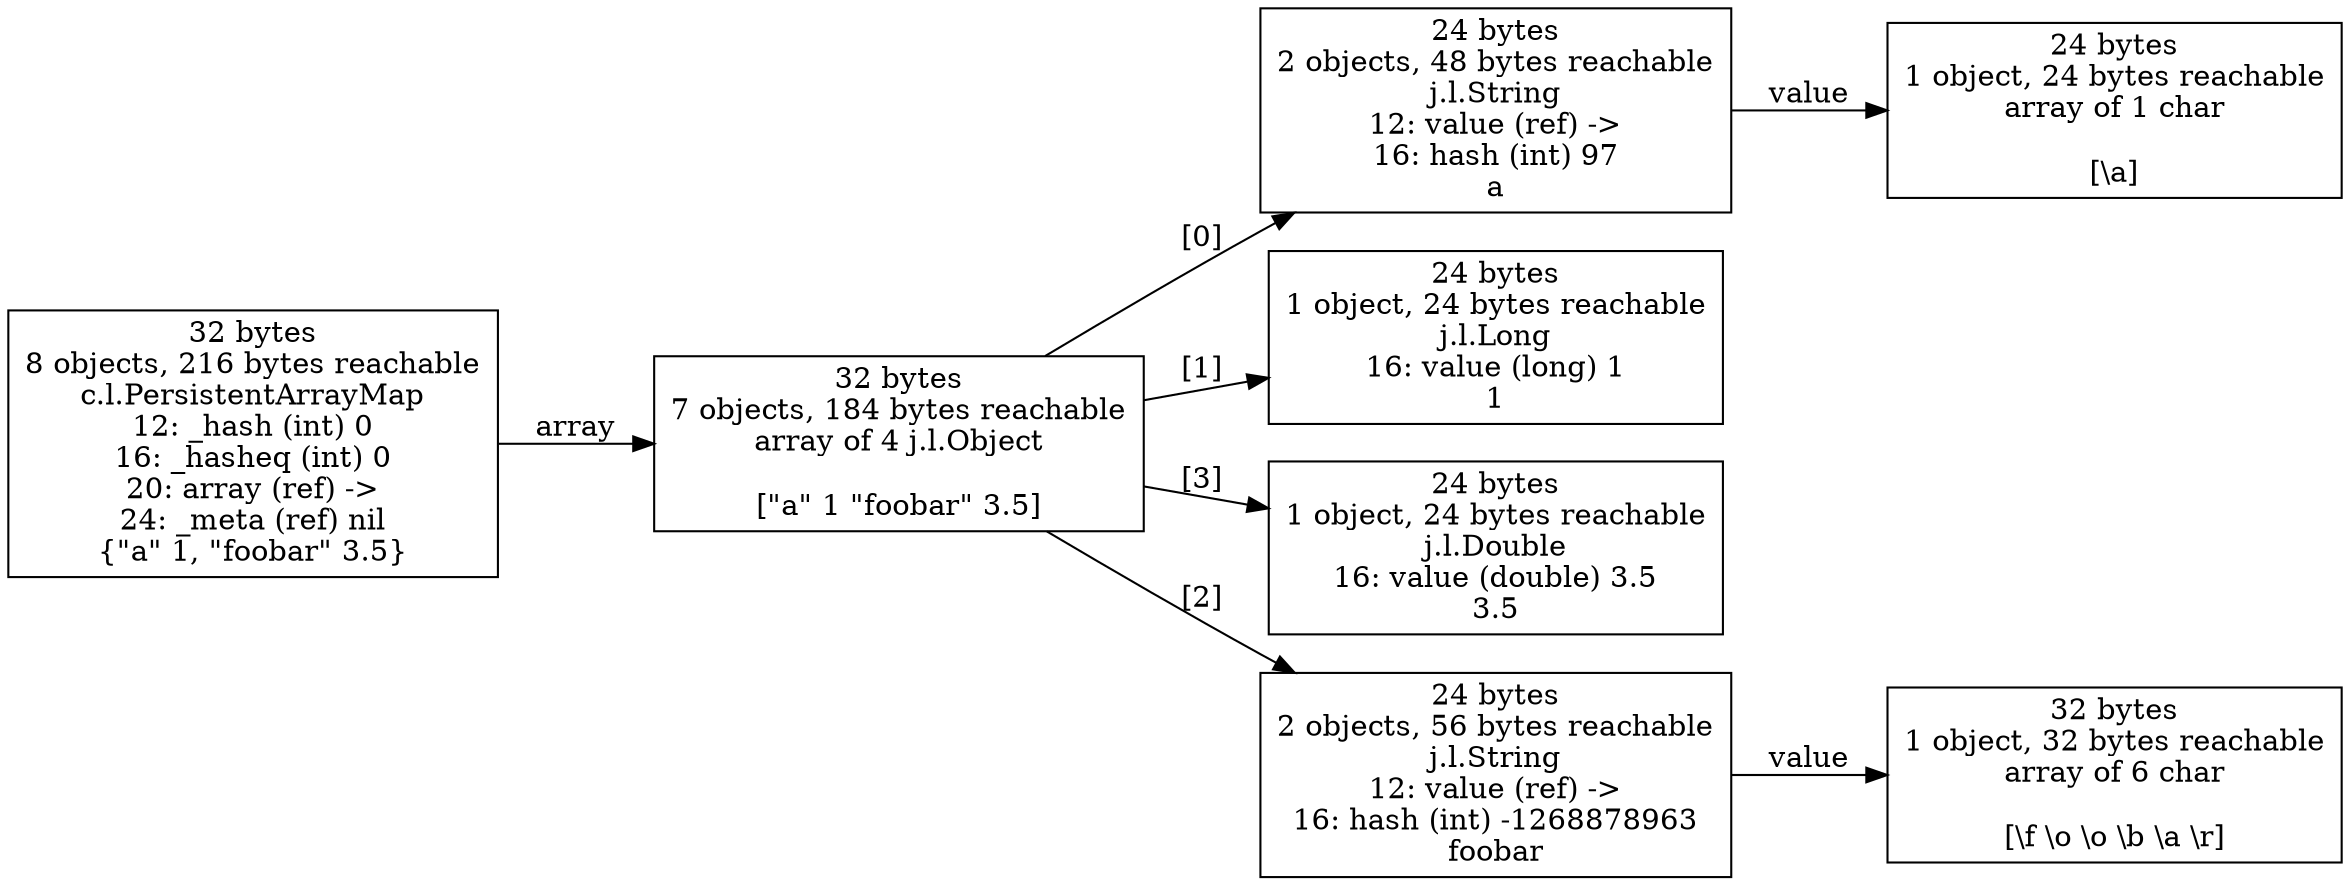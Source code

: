 digraph {
graph [layout=dot,rankdir=LR];
"26107869696" [label="24 bytes
2 objects, 48 bytes reachable
j.l.String
12: value (ref) ->
16: hash (int) 97
a",shape=box];
"26107869888" [label="24 bytes
1 object, 24 bytes reachable
array of 1 char

[\\a]",shape=box];
"26108268928" [label="24 bytes
1 object, 24 bytes reachable
j.l.Long
16: value (long) 1
1",shape=box];
"26149733696" [label="32 bytes
8 objects, 216 bytes reachable
c.l.PersistentArrayMap
12: _hash (int) 0
16: _hasheq (int) 0
20: array (ref) ->
24: _meta (ref) nil
{\"a\" 1, \"foobar\" 3.5}",shape=box];
"26149733952" [label="32 bytes
7 objects, 184 bytes reachable
array of 4 j.l.Object

[\"a\" 1 \"foobar\" 3.5]",shape=box];
"26149734208" [label="24 bytes
1 object, 24 bytes reachable
j.l.Double
16: value (double) 3.5
3.5",shape=box];
"26149734400" [label="24 bytes
2 objects, 56 bytes reachable
j.l.String
12: value (ref) ->
16: hash (int) -1268878963
foobar",shape=box];
"26149734592" [label="32 bytes
1 object, 32 bytes reachable
array of 6 char

[\\f \\o \\o \\b \\a \\r]",shape=box];
"26107869696" -> "26107869888" ["field-name"=value,label=value];
"26149733696" -> "26149733952" ["field-name"=array,label=array];
"26149733952" -> "26107869696" ["field-name"="[0]",label="[0]"];
"26149733952" -> "26108268928" ["field-name"="[1]",label="[1]"];
"26149733952" -> "26149734400" ["field-name"="[2]",label="[2]"];
"26149733952" -> "26149734208" ["field-name"="[3]",label="[3]"];
"26149734400" -> "26149734592" ["field-name"=value,label=value];
} 
